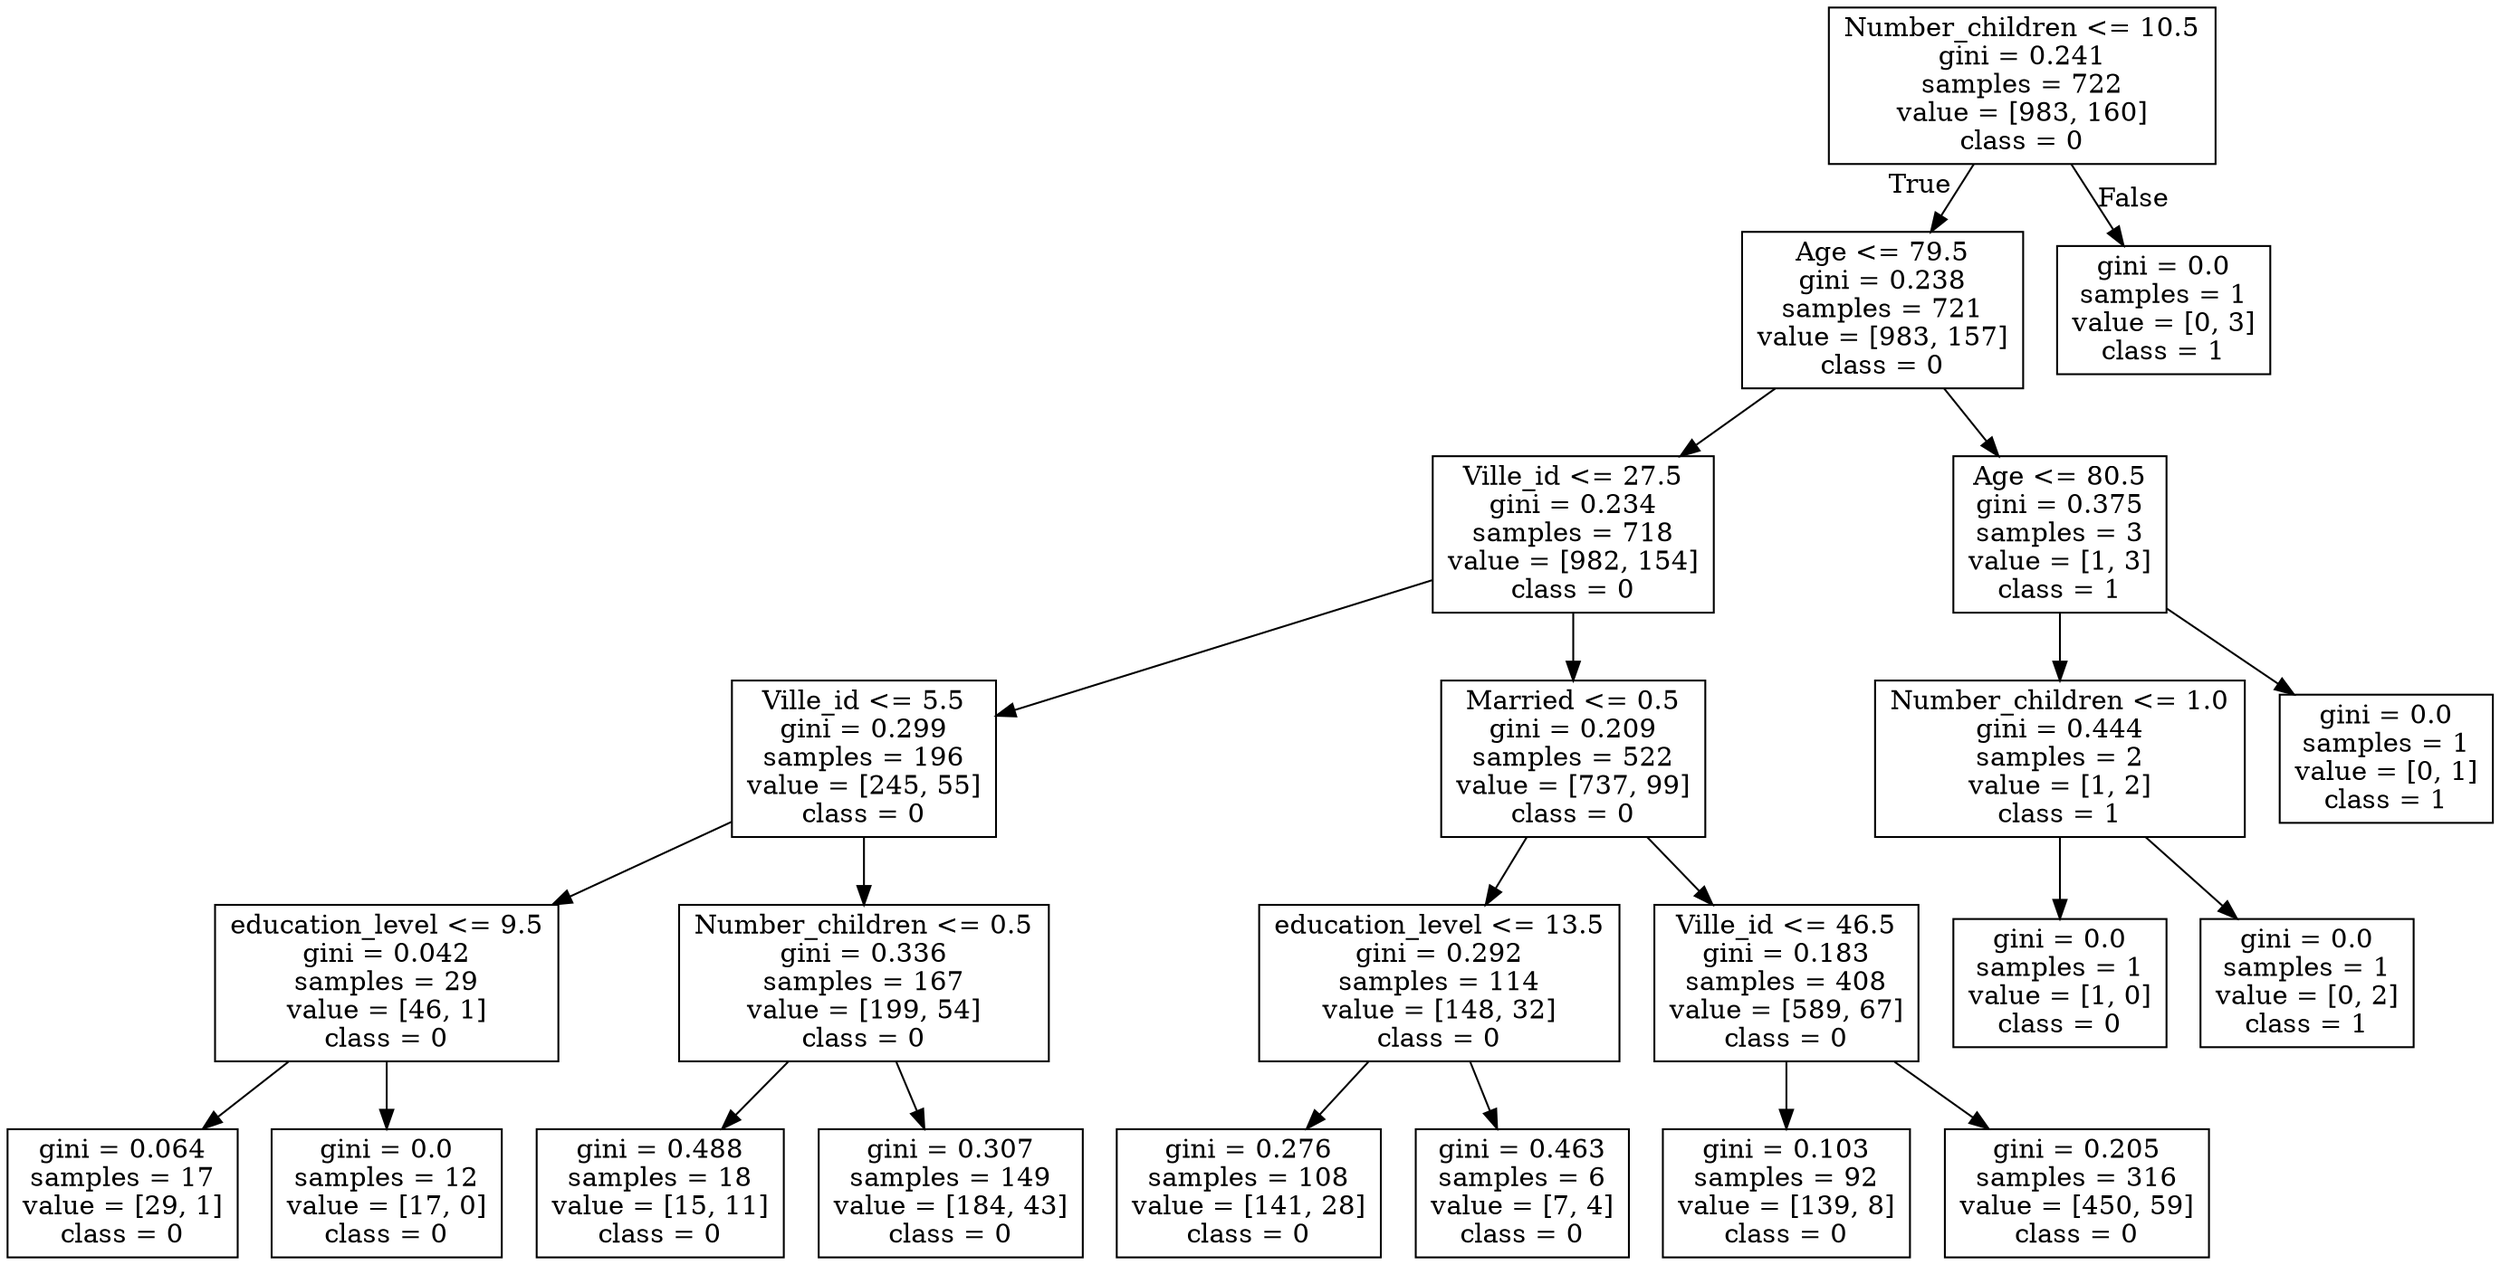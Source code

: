 digraph Tree {
node [shape=box] ;
0 [label="Number_children <= 10.5\ngini = 0.241\nsamples = 722\nvalue = [983, 160]\nclass = 0"] ;
1 [label="Age <= 79.5\ngini = 0.238\nsamples = 721\nvalue = [983, 157]\nclass = 0"] ;
0 -> 1 [labeldistance=2.5, labelangle=45, headlabel="True"] ;
2 [label="Ville_id <= 27.5\ngini = 0.234\nsamples = 718\nvalue = [982, 154]\nclass = 0"] ;
1 -> 2 ;
3 [label="Ville_id <= 5.5\ngini = 0.299\nsamples = 196\nvalue = [245, 55]\nclass = 0"] ;
2 -> 3 ;
4 [label="education_level <= 9.5\ngini = 0.042\nsamples = 29\nvalue = [46, 1]\nclass = 0"] ;
3 -> 4 ;
5 [label="gini = 0.064\nsamples = 17\nvalue = [29, 1]\nclass = 0"] ;
4 -> 5 ;
6 [label="gini = 0.0\nsamples = 12\nvalue = [17, 0]\nclass = 0"] ;
4 -> 6 ;
7 [label="Number_children <= 0.5\ngini = 0.336\nsamples = 167\nvalue = [199, 54]\nclass = 0"] ;
3 -> 7 ;
8 [label="gini = 0.488\nsamples = 18\nvalue = [15, 11]\nclass = 0"] ;
7 -> 8 ;
9 [label="gini = 0.307\nsamples = 149\nvalue = [184, 43]\nclass = 0"] ;
7 -> 9 ;
10 [label="Married <= 0.5\ngini = 0.209\nsamples = 522\nvalue = [737, 99]\nclass = 0"] ;
2 -> 10 ;
11 [label="education_level <= 13.5\ngini = 0.292\nsamples = 114\nvalue = [148, 32]\nclass = 0"] ;
10 -> 11 ;
12 [label="gini = 0.276\nsamples = 108\nvalue = [141, 28]\nclass = 0"] ;
11 -> 12 ;
13 [label="gini = 0.463\nsamples = 6\nvalue = [7, 4]\nclass = 0"] ;
11 -> 13 ;
14 [label="Ville_id <= 46.5\ngini = 0.183\nsamples = 408\nvalue = [589, 67]\nclass = 0"] ;
10 -> 14 ;
15 [label="gini = 0.103\nsamples = 92\nvalue = [139, 8]\nclass = 0"] ;
14 -> 15 ;
16 [label="gini = 0.205\nsamples = 316\nvalue = [450, 59]\nclass = 0"] ;
14 -> 16 ;
17 [label="Age <= 80.5\ngini = 0.375\nsamples = 3\nvalue = [1, 3]\nclass = 1"] ;
1 -> 17 ;
18 [label="Number_children <= 1.0\ngini = 0.444\nsamples = 2\nvalue = [1, 2]\nclass = 1"] ;
17 -> 18 ;
19 [label="gini = 0.0\nsamples = 1\nvalue = [1, 0]\nclass = 0"] ;
18 -> 19 ;
20 [label="gini = 0.0\nsamples = 1\nvalue = [0, 2]\nclass = 1"] ;
18 -> 20 ;
21 [label="gini = 0.0\nsamples = 1\nvalue = [0, 1]\nclass = 1"] ;
17 -> 21 ;
22 [label="gini = 0.0\nsamples = 1\nvalue = [0, 3]\nclass = 1"] ;
0 -> 22 [labeldistance=2.5, labelangle=-45, headlabel="False"] ;
}